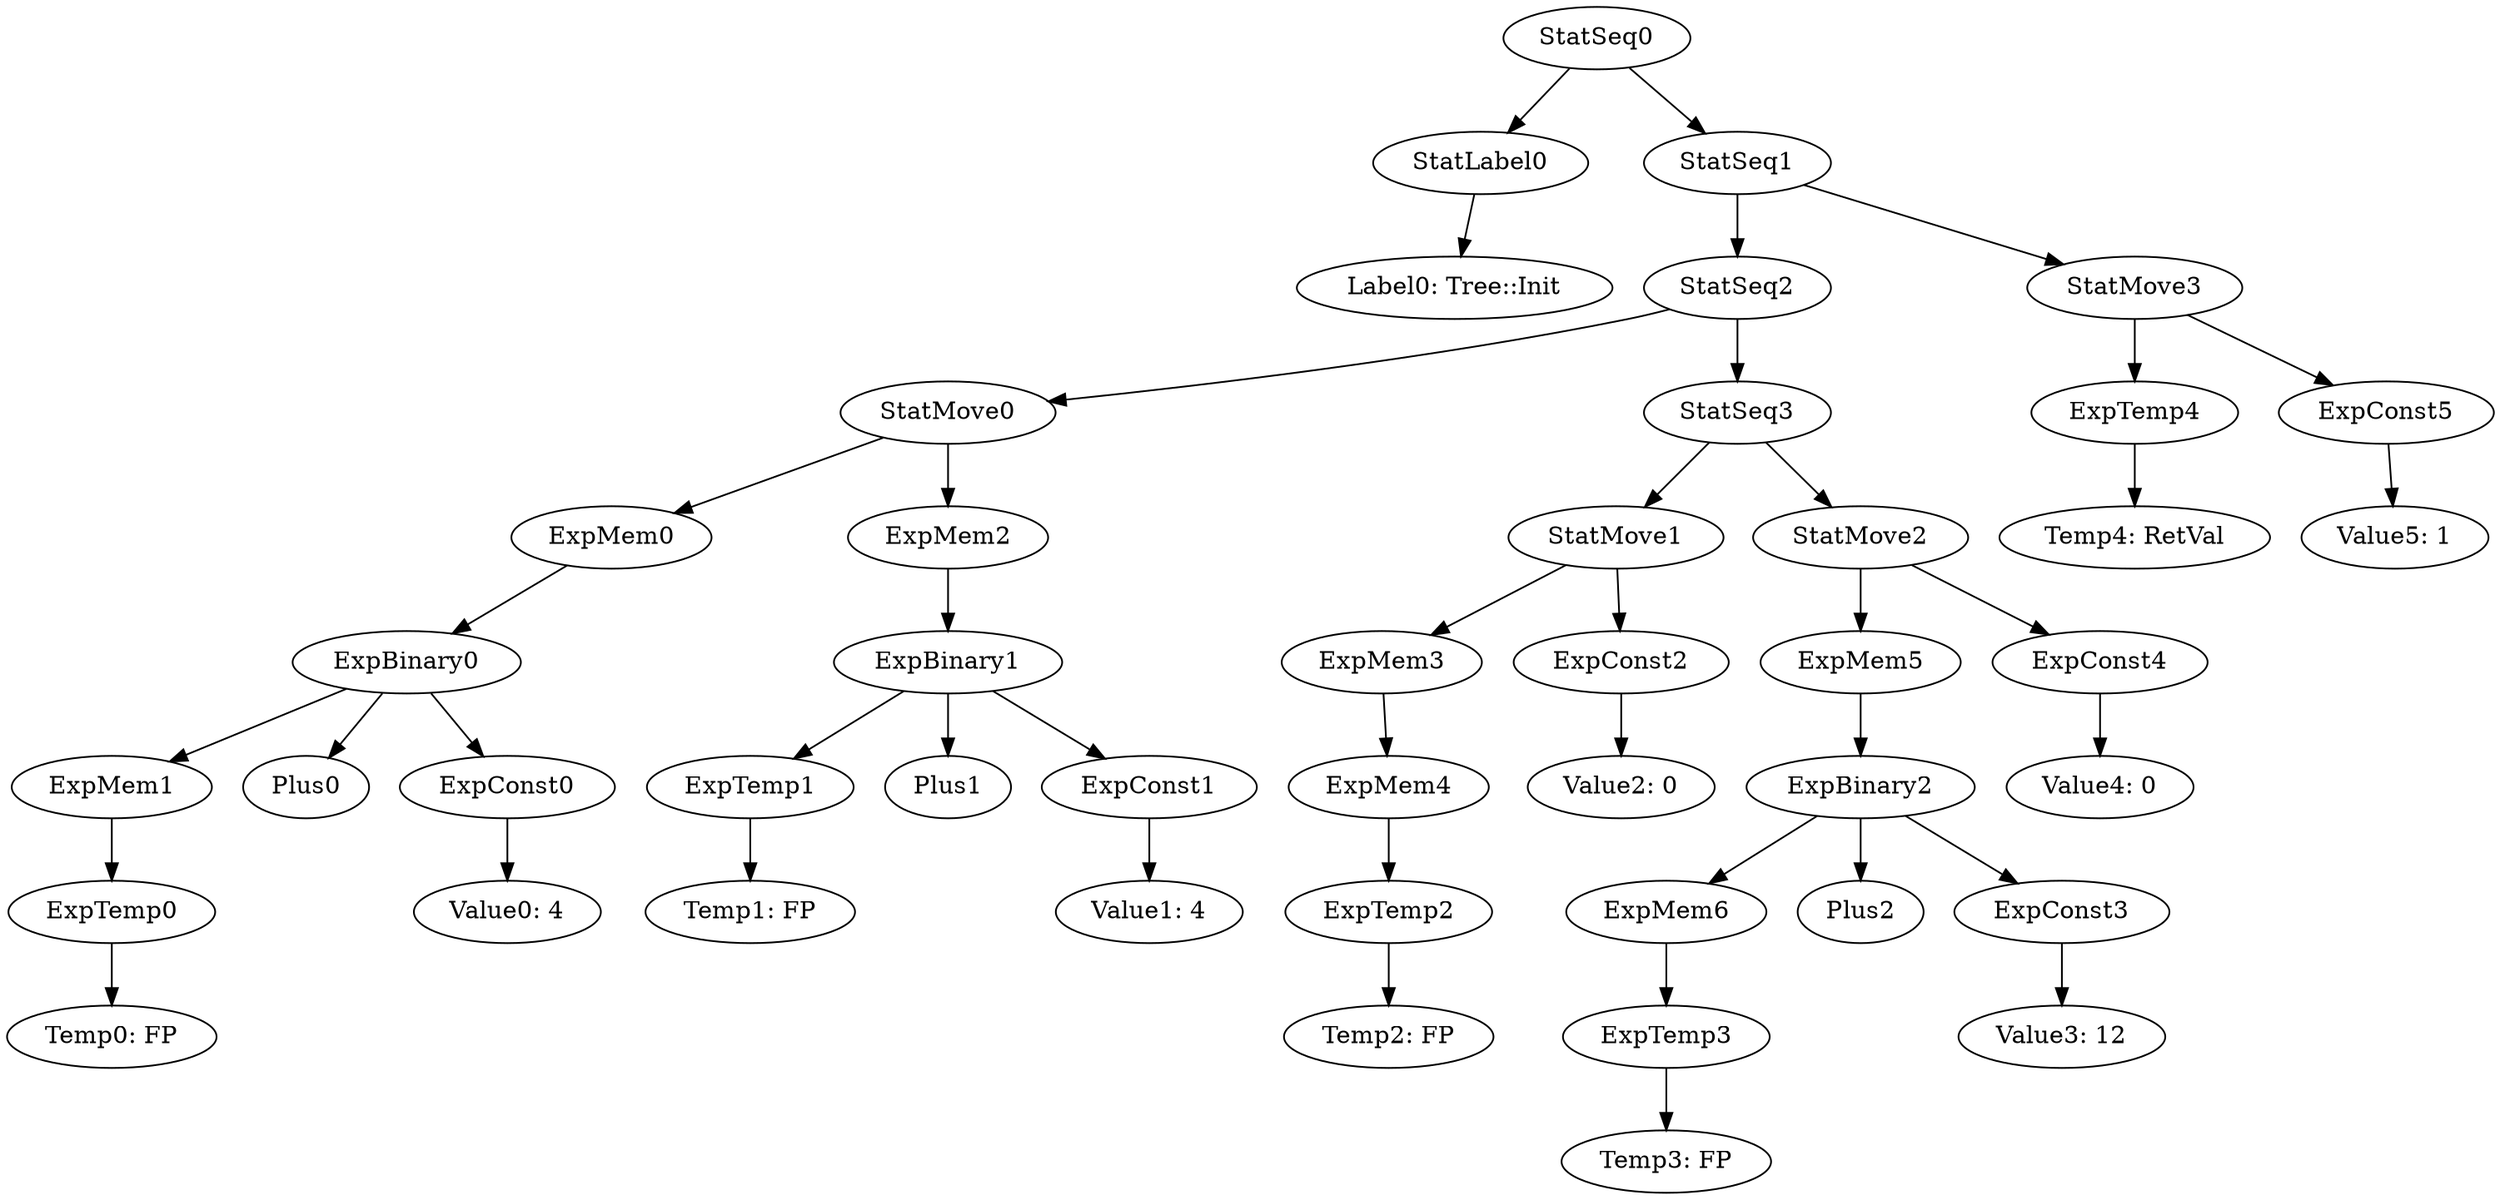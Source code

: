 digraph {
	ordering = out;
	ExpConst5 -> "Value5: 1";
	StatMove3 -> ExpTemp4;
	StatMove3 -> ExpConst5;
	ExpTemp4 -> "Temp4: RetVal";
	ExpConst4 -> "Value4: 0";
	StatMove2 -> ExpMem5;
	StatMove2 -> ExpConst4;
	ExpConst3 -> "Value3: 12";
	ExpBinary1 -> ExpTemp1;
	ExpBinary1 -> Plus1;
	ExpBinary1 -> ExpConst1;
	ExpMem0 -> ExpBinary0;
	ExpMem3 -> ExpMem4;
	StatMove0 -> ExpMem0;
	StatMove0 -> ExpMem2;
	StatSeq3 -> StatMove1;
	StatSeq3 -> StatMove2;
	ExpConst0 -> "Value0: 4";
	ExpMem1 -> ExpTemp0;
	StatLabel0 -> "Label0: Tree::Init";
	ExpTemp1 -> "Temp1: FP";
	StatSeq0 -> StatLabel0;
	StatSeq0 -> StatSeq1;
	ExpTemp3 -> "Temp3: FP";
	ExpTemp0 -> "Temp0: FP";
	ExpMem2 -> ExpBinary1;
	StatSeq1 -> StatSeq2;
	StatSeq1 -> StatMove3;
	ExpConst1 -> "Value1: 4";
	ExpMem5 -> ExpBinary2;
	StatMove1 -> ExpMem3;
	StatMove1 -> ExpConst2;
	StatSeq2 -> StatMove0;
	StatSeq2 -> StatSeq3;
	ExpMem6 -> ExpTemp3;
	ExpTemp2 -> "Temp2: FP";
	ExpBinary0 -> ExpMem1;
	ExpBinary0 -> Plus0;
	ExpBinary0 -> ExpConst0;
	ExpMem4 -> ExpTemp2;
	ExpConst2 -> "Value2: 0";
	ExpBinary2 -> ExpMem6;
	ExpBinary2 -> Plus2;
	ExpBinary2 -> ExpConst3;
}

